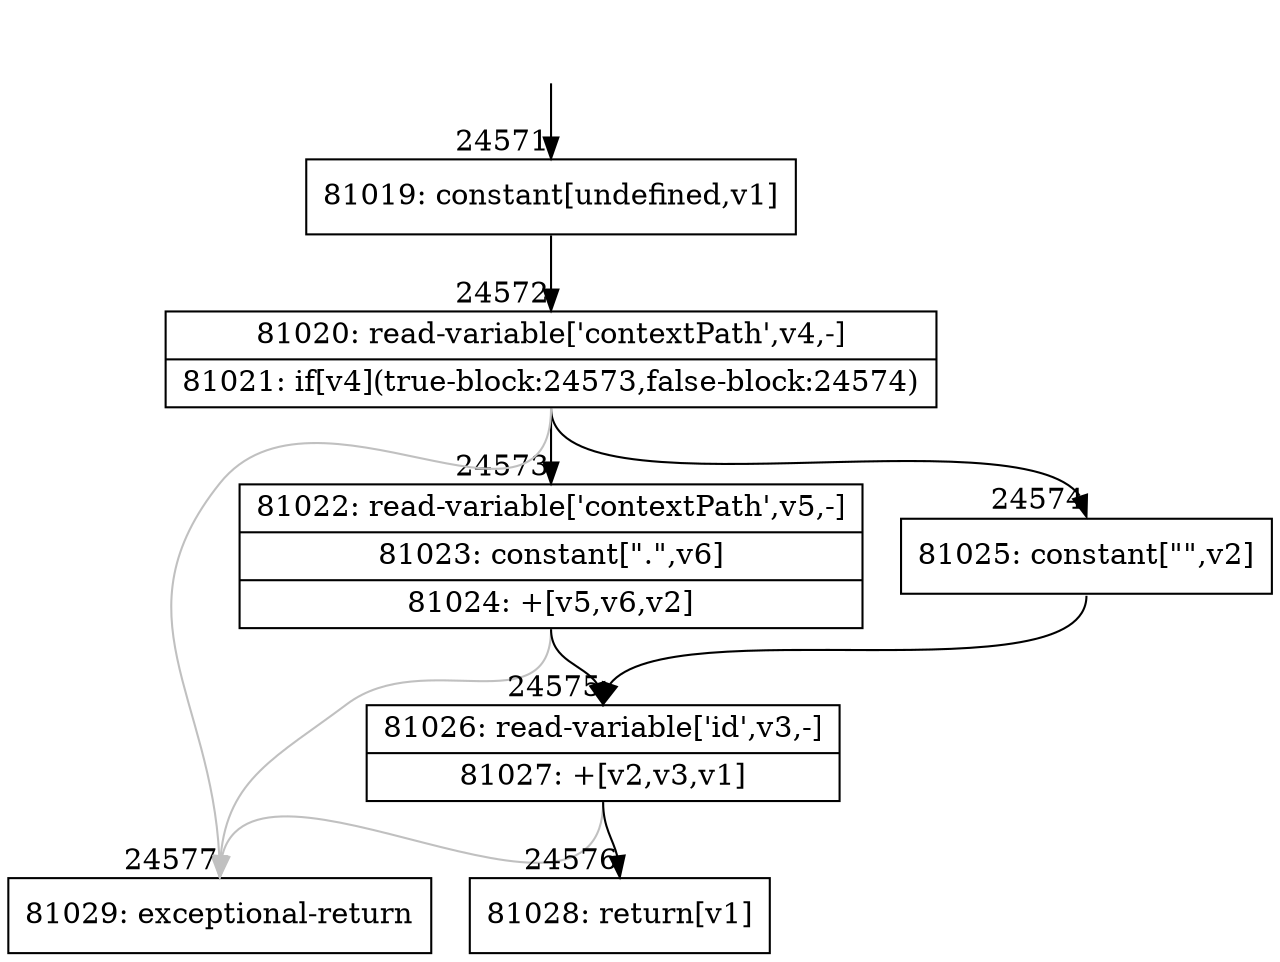 digraph {
rankdir="TD"
BB_entry2152[shape=none,label=""];
BB_entry2152 -> BB24571 [tailport=s, headport=n, headlabel="    24571"]
BB24571 [shape=record label="{81019: constant[undefined,v1]}" ] 
BB24571 -> BB24572 [tailport=s, headport=n, headlabel="      24572"]
BB24572 [shape=record label="{81020: read-variable['contextPath',v4,-]|81021: if[v4](true-block:24573,false-block:24574)}" ] 
BB24572 -> BB24573 [tailport=s, headport=n, headlabel="      24573"]
BB24572 -> BB24574 [tailport=s, headport=n, headlabel="      24574"]
BB24572 -> BB24577 [tailport=s, headport=n, color=gray, headlabel="      24577"]
BB24573 [shape=record label="{81022: read-variable['contextPath',v5,-]|81023: constant[\".\",v6]|81024: +[v5,v6,v2]}" ] 
BB24573 -> BB24575 [tailport=s, headport=n, headlabel="      24575"]
BB24573 -> BB24577 [tailport=s, headport=n, color=gray]
BB24574 [shape=record label="{81025: constant[\"\",v2]}" ] 
BB24574 -> BB24575 [tailport=s, headport=n]
BB24575 [shape=record label="{81026: read-variable['id',v3,-]|81027: +[v2,v3,v1]}" ] 
BB24575 -> BB24576 [tailport=s, headport=n, headlabel="      24576"]
BB24575 -> BB24577 [tailport=s, headport=n, color=gray]
BB24576 [shape=record label="{81028: return[v1]}" ] 
BB24577 [shape=record label="{81029: exceptional-return}" ] 
//#$~ 46085
}
